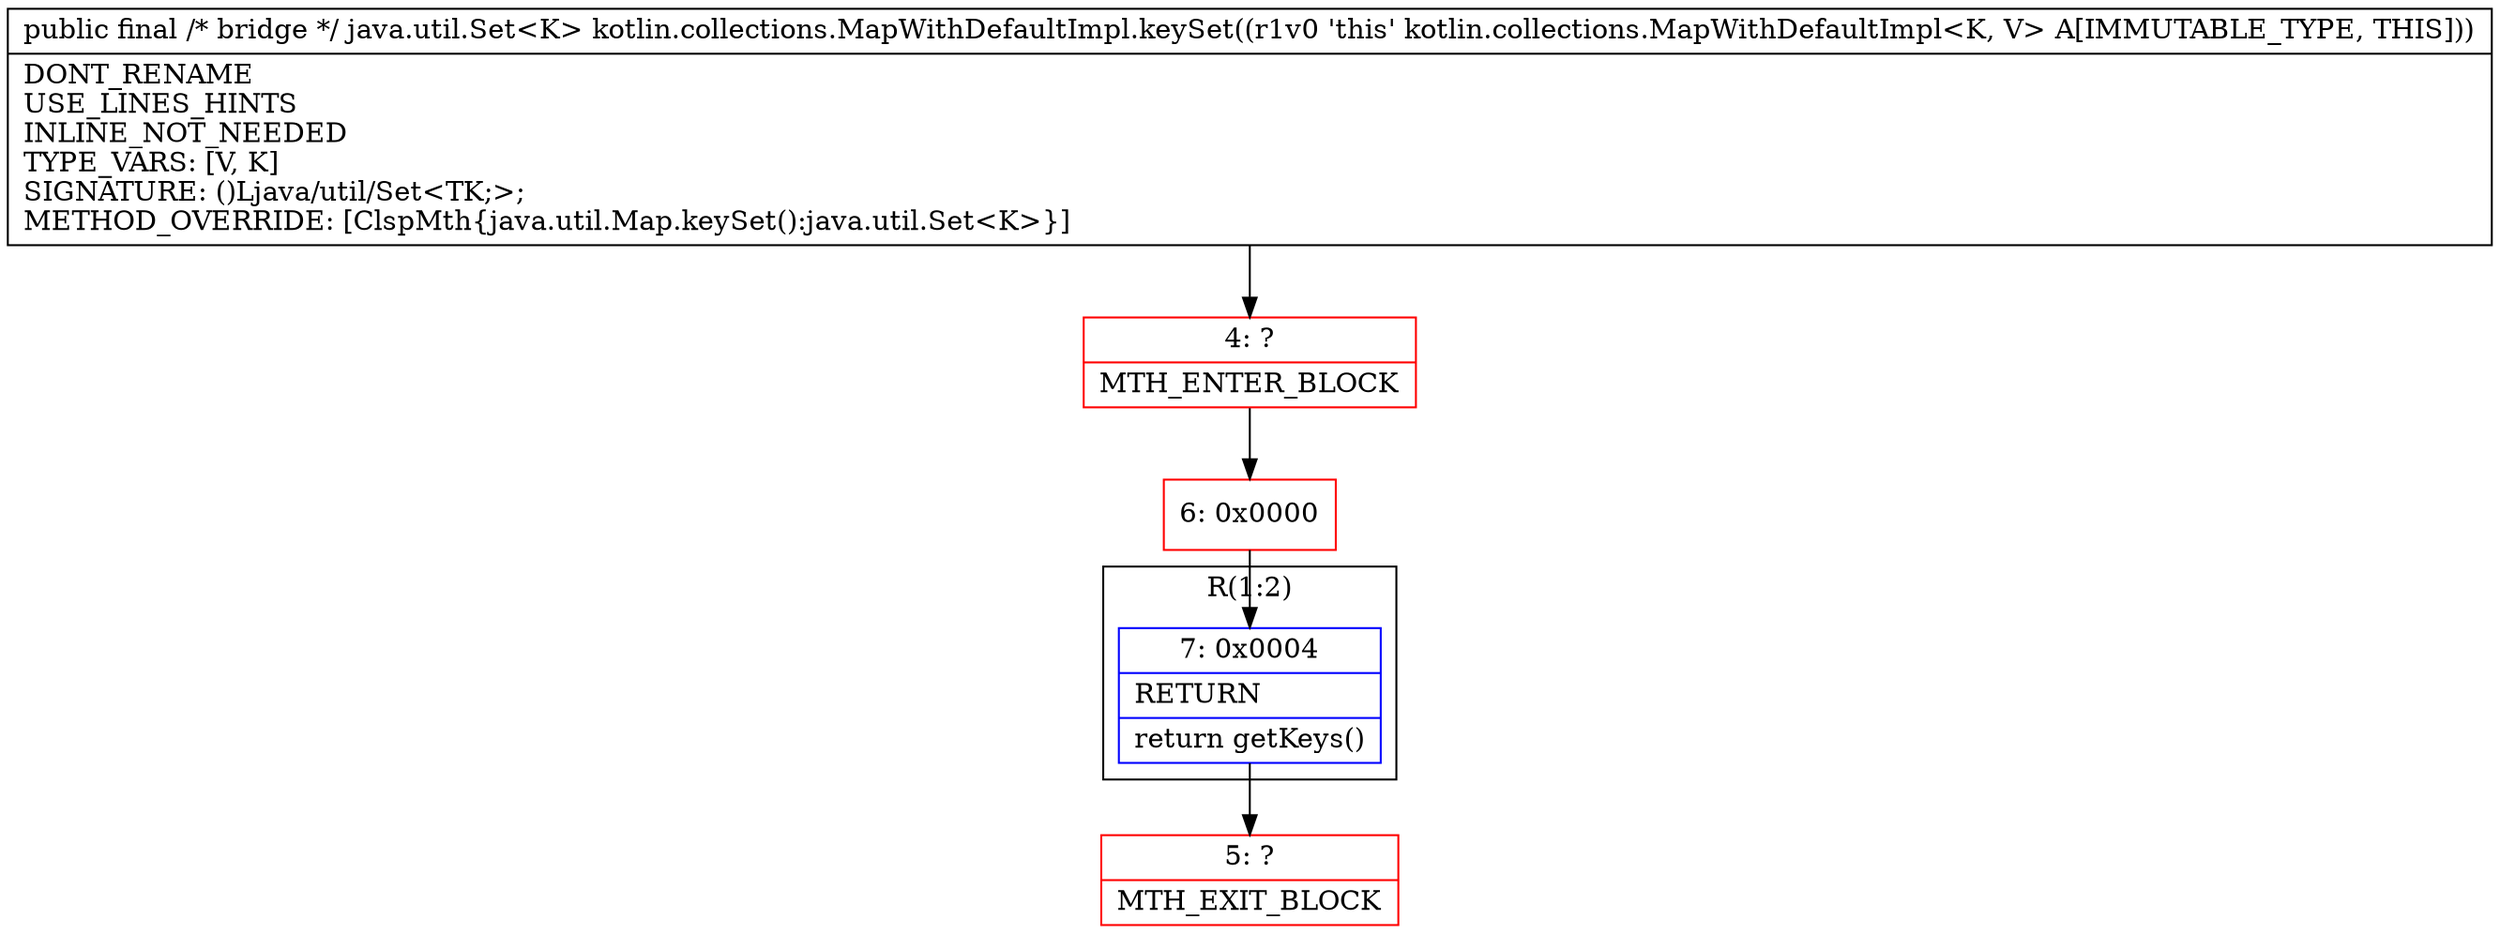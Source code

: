 digraph "CFG forkotlin.collections.MapWithDefaultImpl.keySet()Ljava\/util\/Set;" {
subgraph cluster_Region_1215043185 {
label = "R(1:2)";
node [shape=record,color=blue];
Node_7 [shape=record,label="{7\:\ 0x0004|RETURN\l|return getKeys()\l}"];
}
Node_4 [shape=record,color=red,label="{4\:\ ?|MTH_ENTER_BLOCK\l}"];
Node_6 [shape=record,color=red,label="{6\:\ 0x0000}"];
Node_5 [shape=record,color=red,label="{5\:\ ?|MTH_EXIT_BLOCK\l}"];
MethodNode[shape=record,label="{public final \/* bridge *\/ java.util.Set\<K\> kotlin.collections.MapWithDefaultImpl.keySet((r1v0 'this' kotlin.collections.MapWithDefaultImpl\<K, V\> A[IMMUTABLE_TYPE, THIS]))  | DONT_RENAME\lUSE_LINES_HINTS\lINLINE_NOT_NEEDED\lTYPE_VARS: [V, K]\lSIGNATURE: ()Ljava\/util\/Set\<TK;\>;\lMETHOD_OVERRIDE: [ClspMth\{java.util.Map.keySet():java.util.Set\<K\>\}]\l}"];
MethodNode -> Node_4;Node_7 -> Node_5;
Node_4 -> Node_6;
Node_6 -> Node_7;
}

